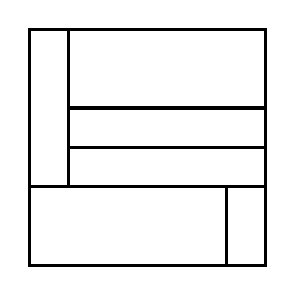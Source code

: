 \begin{tikzpicture}[very thick, scale=.5]
    \draw (0,2) rectangle (1,6);
    \draw (1,4) rectangle (6,6);
    \draw (1,3) rectangle (6,4);
    \draw (1,2) rectangle (6,3);
    \draw (0,0) rectangle (5,2);
    \draw (5,0) rectangle (6,2);
\end{tikzpicture}
